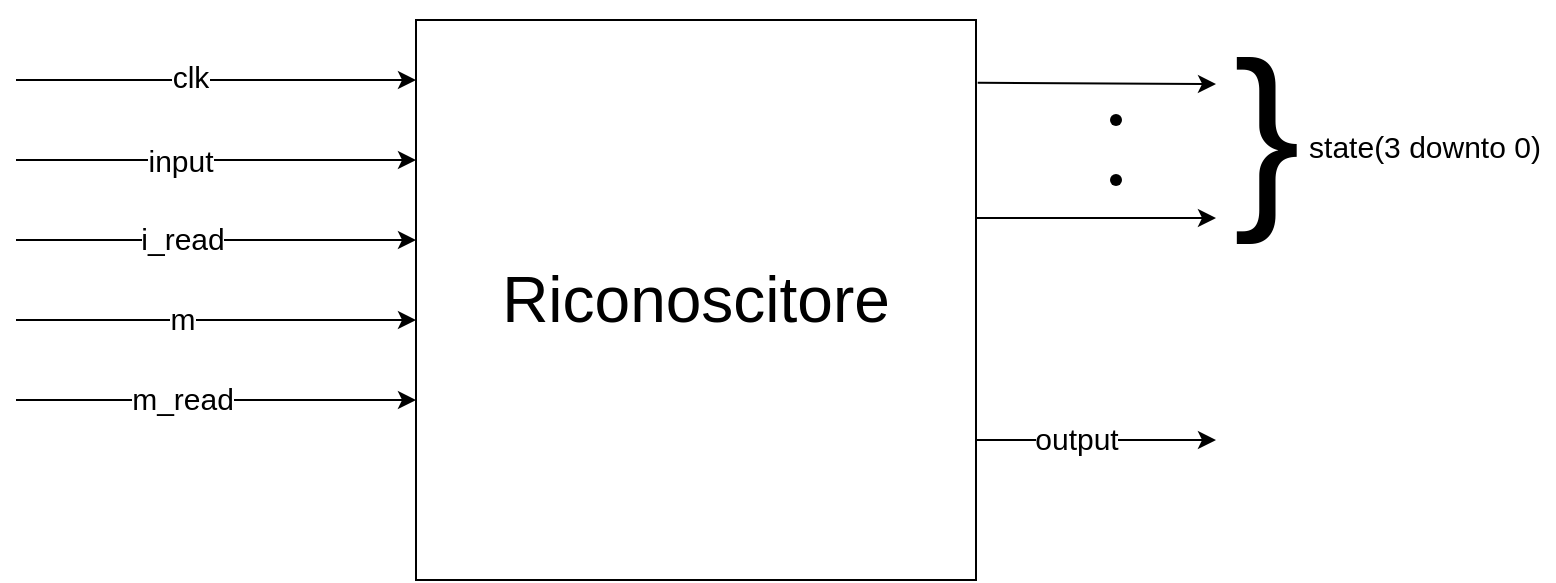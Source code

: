 <mxfile version="15.7.3" type="device"><diagram id="9Mg0VdgVMMiPg5vlP8oC" name="Pagina-1"><mxGraphModel dx="868" dy="545" grid="1" gridSize="10" guides="1" tooltips="1" connect="1" arrows="1" fold="1" page="1" pageScale="1" pageWidth="827" pageHeight="1169" math="0" shadow="0"><root><mxCell id="0"/><mxCell id="1" parent="0"/><mxCell id="Pl4tzMsxcLMKr17UM5uY-1" value="&lt;font style=&quot;font-size: 32px&quot;&gt;Riconoscitore&lt;/font&gt;" style="whiteSpace=wrap;html=1;aspect=fixed;" vertex="1" parent="1"><mxGeometry x="280" y="130" width="280" height="280" as="geometry"/></mxCell><mxCell id="Pl4tzMsxcLMKr17UM5uY-4" value="" style="endArrow=classic;html=1;rounded=0;" edge="1" parent="1"><mxGeometry width="50" height="50" relative="1" as="geometry"><mxPoint x="80" y="160" as="sourcePoint"/><mxPoint x="280" y="160" as="targetPoint"/></mxGeometry></mxCell><mxCell id="Pl4tzMsxcLMKr17UM5uY-5" value="clk" style="edgeLabel;html=1;align=center;verticalAlign=middle;resizable=0;points=[];fontSize=15;" vertex="1" connectable="0" parent="Pl4tzMsxcLMKr17UM5uY-4"><mxGeometry x="-0.137" y="2" relative="1" as="geometry"><mxPoint as="offset"/></mxGeometry></mxCell><mxCell id="Pl4tzMsxcLMKr17UM5uY-6" value="" style="endArrow=classic;html=1;rounded=0;fontSize=15;entryX=0;entryY=0.25;entryDx=0;entryDy=0;" edge="1" parent="1" target="Pl4tzMsxcLMKr17UM5uY-1"><mxGeometry width="50" height="50" relative="1" as="geometry"><mxPoint x="80" y="200" as="sourcePoint"/><mxPoint x="440" y="260" as="targetPoint"/></mxGeometry></mxCell><mxCell id="Pl4tzMsxcLMKr17UM5uY-7" value="input" style="edgeLabel;html=1;align=center;verticalAlign=middle;resizable=0;points=[];fontSize=15;" vertex="1" connectable="0" parent="Pl4tzMsxcLMKr17UM5uY-6"><mxGeometry x="-0.186" relative="1" as="geometry"><mxPoint as="offset"/></mxGeometry></mxCell><mxCell id="Pl4tzMsxcLMKr17UM5uY-8" value="" style="endArrow=classic;html=1;rounded=0;fontSize=15;" edge="1" parent="1"><mxGeometry width="50" height="50" relative="1" as="geometry"><mxPoint x="80" y="240" as="sourcePoint"/><mxPoint x="280" y="240" as="targetPoint"/></mxGeometry></mxCell><mxCell id="Pl4tzMsxcLMKr17UM5uY-9" value="i_read" style="edgeLabel;html=1;align=center;verticalAlign=middle;resizable=0;points=[];fontSize=15;" vertex="1" connectable="0" parent="Pl4tzMsxcLMKr17UM5uY-8"><mxGeometry x="-0.264" relative="1" as="geometry"><mxPoint x="9" y="-1" as="offset"/></mxGeometry></mxCell><mxCell id="Pl4tzMsxcLMKr17UM5uY-10" value="" style="endArrow=classic;html=1;rounded=0;fontSize=15;" edge="1" parent="1"><mxGeometry width="50" height="50" relative="1" as="geometry"><mxPoint x="80" y="280" as="sourcePoint"/><mxPoint x="280" y="280" as="targetPoint"/></mxGeometry></mxCell><mxCell id="Pl4tzMsxcLMKr17UM5uY-11" value="m" style="edgeLabel;html=1;align=center;verticalAlign=middle;resizable=0;points=[];fontSize=15;" vertex="1" connectable="0" parent="Pl4tzMsxcLMKr17UM5uY-10"><mxGeometry x="-0.168" relative="1" as="geometry"><mxPoint y="-1" as="offset"/></mxGeometry></mxCell><mxCell id="Pl4tzMsxcLMKr17UM5uY-12" value="" style="endArrow=classic;html=1;rounded=0;fontSize=15;" edge="1" parent="1"><mxGeometry width="50" height="50" relative="1" as="geometry"><mxPoint x="80" y="320" as="sourcePoint"/><mxPoint x="280" y="320" as="targetPoint"/></mxGeometry></mxCell><mxCell id="Pl4tzMsxcLMKr17UM5uY-13" value="m_read" style="edgeLabel;html=1;align=center;verticalAlign=middle;resizable=0;points=[];fontSize=15;" vertex="1" connectable="0" parent="Pl4tzMsxcLMKr17UM5uY-12"><mxGeometry x="-0.17" y="-3" relative="1" as="geometry"><mxPoint y="-4" as="offset"/></mxGeometry></mxCell><mxCell id="Pl4tzMsxcLMKr17UM5uY-14" value="" style="endArrow=classic;html=1;rounded=0;fontSize=15;exitX=1.003;exitY=0.112;exitDx=0;exitDy=0;exitPerimeter=0;" edge="1" parent="1" source="Pl4tzMsxcLMKr17UM5uY-1"><mxGeometry width="50" height="50" relative="1" as="geometry"><mxPoint x="390" y="310" as="sourcePoint"/><mxPoint x="680" y="162" as="targetPoint"/></mxGeometry></mxCell><mxCell id="Pl4tzMsxcLMKr17UM5uY-17" value="" style="shape=waypoint;sketch=0;fillStyle=solid;size=6;pointerEvents=1;points=[];fillColor=none;resizable=0;rotatable=0;perimeter=centerPerimeter;snapToPoint=1;fontSize=32;" vertex="1" parent="1"><mxGeometry x="610" y="160" width="40" height="40" as="geometry"/></mxCell><mxCell id="Pl4tzMsxcLMKr17UM5uY-21" value="" style="shape=waypoint;sketch=0;fillStyle=solid;size=6;pointerEvents=1;points=[];fillColor=none;resizable=0;rotatable=0;perimeter=centerPerimeter;snapToPoint=1;fontSize=32;" vertex="1" parent="1"><mxGeometry x="610" y="190" width="40" height="40" as="geometry"/></mxCell><mxCell id="Pl4tzMsxcLMKr17UM5uY-22" value="" style="endArrow=none;startArrow=classic;html=1;rounded=0;fontSize=32;endFill=0;" edge="1" parent="1"><mxGeometry width="50" height="50" relative="1" as="geometry"><mxPoint x="680" y="229" as="sourcePoint"/><mxPoint x="560" y="229" as="targetPoint"/></mxGeometry></mxCell><mxCell id="Pl4tzMsxcLMKr17UM5uY-23" value="&lt;font style=&quot;font-size: 100px;&quot;&gt;}&lt;/font&gt;" style="text;html=1;align=center;verticalAlign=middle;resizable=0;points=[];autosize=1;strokeColor=none;fillColor=none;fontSize=100;strokeWidth=1;" vertex="1" parent="1"><mxGeometry x="680" y="120" width="50" height="130" as="geometry"/></mxCell><mxCell id="Pl4tzMsxcLMKr17UM5uY-27" value="&lt;font style=&quot;font-size: 15px&quot;&gt;state(3 downto 0)&lt;/font&gt;" style="text;html=1;align=center;verticalAlign=middle;resizable=0;points=[];autosize=1;strokeColor=none;fillColor=none;fontSize=15;" vertex="1" parent="1"><mxGeometry x="719" y="183" width="130" height="20" as="geometry"/></mxCell><mxCell id="Pl4tzMsxcLMKr17UM5uY-28" value="" style="endArrow=classic;html=1;rounded=0;fontSize=15;exitX=1;exitY=0.75;exitDx=0;exitDy=0;" edge="1" parent="1" source="Pl4tzMsxcLMKr17UM5uY-1"><mxGeometry width="50" height="50" relative="1" as="geometry"><mxPoint x="460" y="280" as="sourcePoint"/><mxPoint x="680" y="340" as="targetPoint"/></mxGeometry></mxCell><mxCell id="Pl4tzMsxcLMKr17UM5uY-29" value="output" style="edgeLabel;html=1;align=center;verticalAlign=middle;resizable=0;points=[];fontSize=15;" vertex="1" connectable="0" parent="Pl4tzMsxcLMKr17UM5uY-28"><mxGeometry x="-0.183" y="-1" relative="1" as="geometry"><mxPoint x="1" y="-2" as="offset"/></mxGeometry></mxCell></root></mxGraphModel></diagram></mxfile>